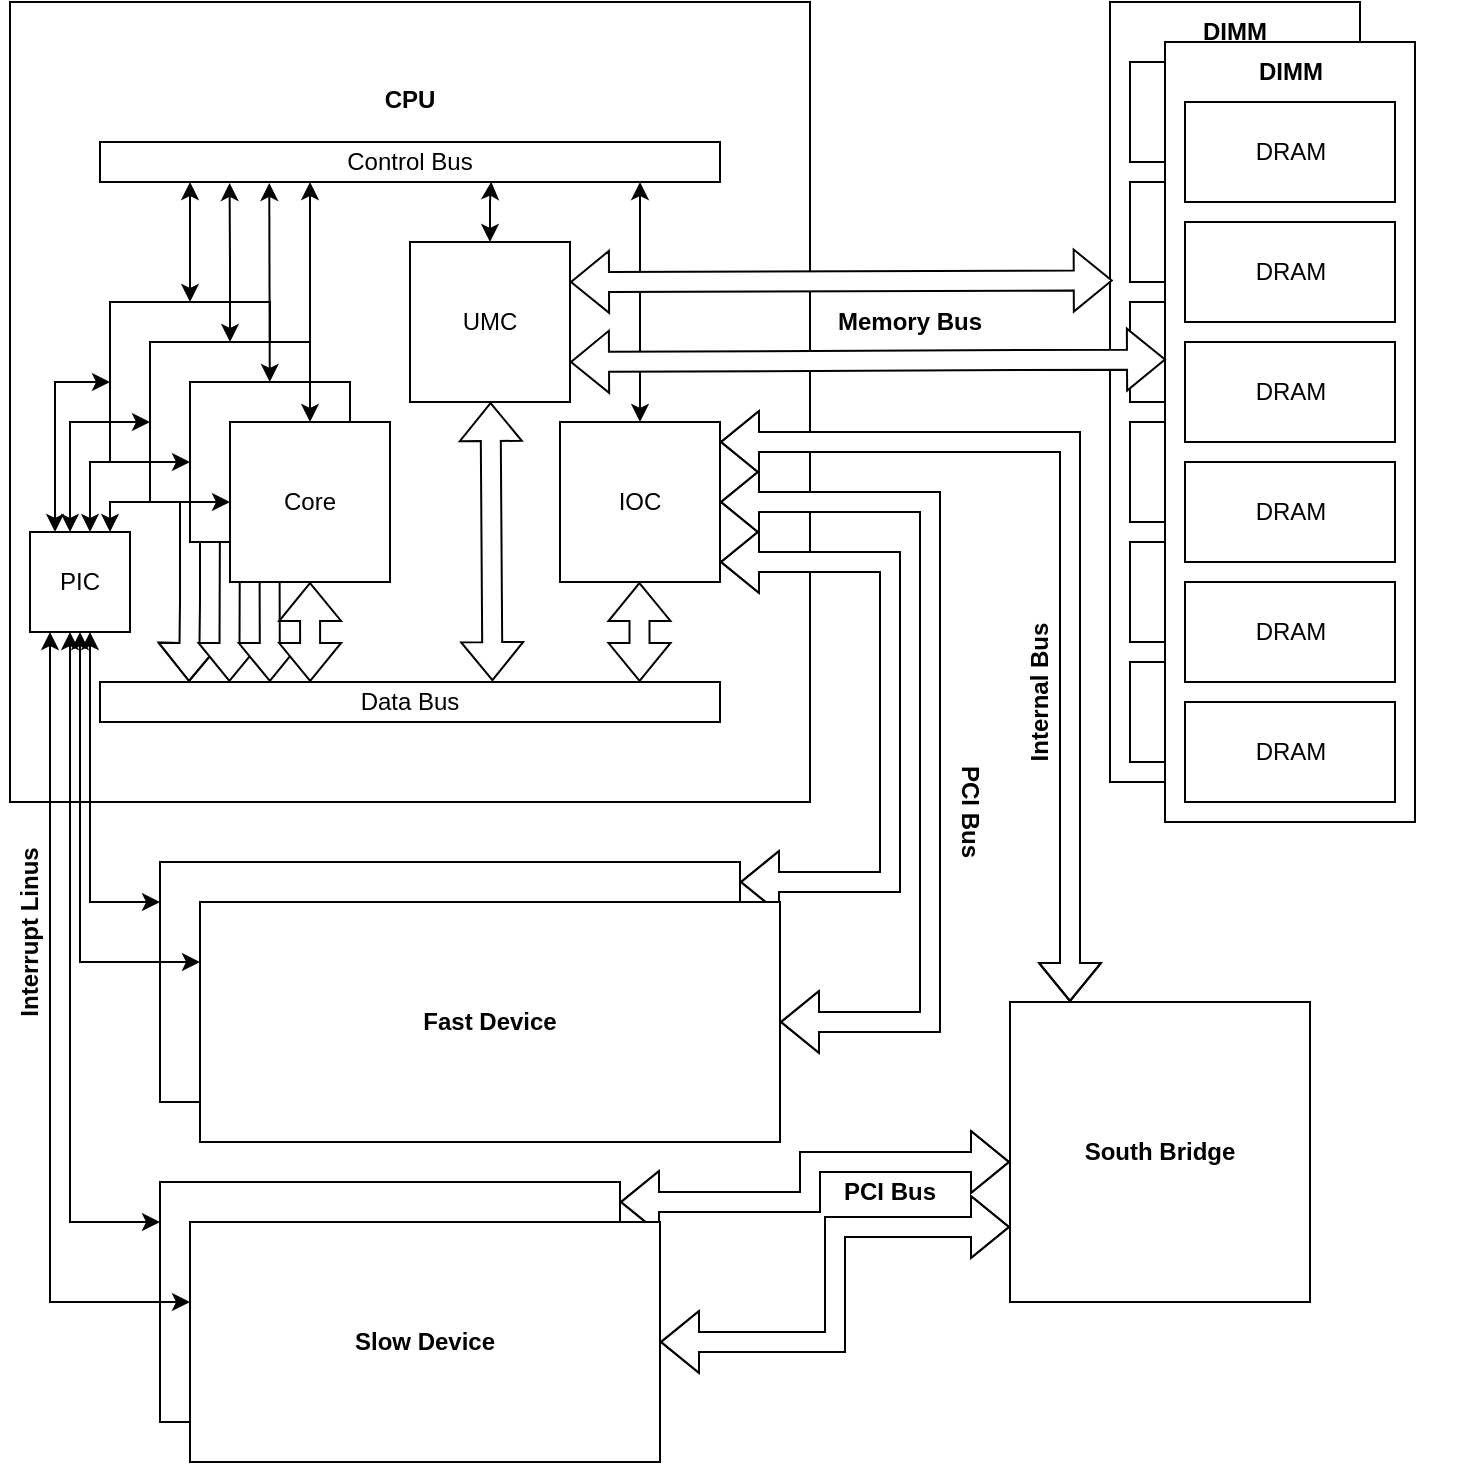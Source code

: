 <mxfile version="20.2.4" type="github">
  <diagram id="J__HdVsJIr5SyrQDiXUM" name="Page-1">
    <mxGraphModel dx="2449" dy="1304" grid="1" gridSize="10" guides="1" tooltips="1" connect="1" arrows="1" fold="1" page="1" pageScale="1" pageWidth="800" pageHeight="800" math="0" shadow="0">
      <root>
        <mxCell id="0" />
        <mxCell id="1" parent="0" />
        <mxCell id="qEeFTIqIXQlI-F8TJPD6-39" value="&lt;div&gt;&lt;b&gt;CPU&lt;/b&gt;&lt;/div&gt;&lt;div&gt;&lt;b&gt;&lt;br&gt;&lt;/b&gt;&lt;/div&gt;&lt;div&gt;&lt;b&gt;&lt;br&gt;&lt;/b&gt;&lt;/div&gt;&lt;div&gt;&lt;b&gt;&lt;br&gt;&lt;/b&gt;&lt;/div&gt;&lt;div&gt;&lt;b&gt;&lt;br&gt;&lt;/b&gt;&lt;/div&gt;&lt;div&gt;&lt;b&gt;&lt;br&gt;&lt;/b&gt;&lt;/div&gt;&lt;div&gt;&lt;b&gt;&lt;br&gt;&lt;/b&gt;&lt;/div&gt;&lt;div&gt;&lt;b&gt;&lt;br&gt;&lt;/b&gt;&lt;/div&gt;&lt;div&gt;&lt;b&gt;&lt;br&gt;&lt;/b&gt;&lt;/div&gt;&lt;div&gt;&lt;b&gt;&lt;br&gt;&lt;/b&gt;&lt;/div&gt;&lt;div&gt;&lt;b&gt;&lt;br&gt;&lt;/b&gt;&lt;/div&gt;&lt;div&gt;&lt;b&gt;&lt;br&gt;&lt;/b&gt;&lt;/div&gt;&lt;div&gt;&lt;b&gt;&lt;br&gt;&lt;/b&gt;&lt;/div&gt;&lt;div&gt;&lt;b&gt;&lt;br&gt;&lt;/b&gt;&lt;/div&gt;&lt;div&gt;&lt;b&gt;&lt;br&gt;&lt;/b&gt;&lt;/div&gt;&lt;div&gt;&lt;b&gt;&lt;br&gt;&lt;/b&gt;&lt;/div&gt;&lt;div&gt;&lt;b&gt;&lt;br&gt;&lt;/b&gt;&lt;/div&gt;&lt;div&gt;&lt;b&gt;&lt;br&gt;&lt;/b&gt;&lt;/div&gt;&lt;div&gt;&lt;b&gt;&lt;br&gt;&lt;/b&gt;&lt;/div&gt;&lt;div&gt;&lt;b&gt;&lt;br&gt;&lt;/b&gt;&lt;/div&gt;&lt;div&gt;&lt;b&gt;&lt;br&gt;&lt;/b&gt;&lt;/div&gt;&lt;div&gt;&lt;b&gt;&lt;br&gt;&lt;/b&gt;&lt;/div&gt;" style="whiteSpace=wrap;html=1;aspect=fixed;" vertex="1" parent="1">
          <mxGeometry x="59" y="40" width="400" height="400" as="geometry" />
        </mxCell>
        <mxCell id="qEeFTIqIXQlI-F8TJPD6-75" value="" style="shape=flexArrow;endArrow=classic;startArrow=classic;html=1;rounded=0;strokeWidth=1;entryX=0;entryY=0.5;entryDx=0;entryDy=0;exitX=0.726;exitY=1;exitDx=0;exitDy=0;exitPerimeter=0;fillColor=default;" edge="1" parent="1" target="qEeFTIqIXQlI-F8TJPD6-52">
          <mxGeometry width="100" height="100" relative="1" as="geometry">
            <mxPoint x="148.52" y="380" as="sourcePoint" />
            <mxPoint x="148.82" y="290" as="targetPoint" />
            <Array as="points">
              <mxPoint x="149" y="340" />
            </Array>
          </mxGeometry>
        </mxCell>
        <mxCell id="qEeFTIqIXQlI-F8TJPD6-70" value="" style="shape=flexArrow;endArrow=classic;startArrow=classic;html=1;rounded=0;strokeWidth=1;entryX=0;entryY=0.5;entryDx=0;entryDy=0;exitX=0.726;exitY=1;exitDx=0;exitDy=0;exitPerimeter=0;fillColor=default;" edge="1" parent="1" target="qEeFTIqIXQlI-F8TJPD6-50">
          <mxGeometry width="100" height="100" relative="1" as="geometry">
            <mxPoint x="168.7" y="380" as="sourcePoint" />
            <mxPoint x="168.52" y="310" as="targetPoint" />
          </mxGeometry>
        </mxCell>
        <mxCell id="qEeFTIqIXQlI-F8TJPD6-13" value="" style="group" vertex="1" connectable="0" parent="1">
          <mxGeometry x="579" y="50" width="212.5" height="450" as="geometry" />
        </mxCell>
        <mxCell id="qEeFTIqIXQlI-F8TJPD6-12" value="&lt;div&gt;&lt;b&gt;DIMM&lt;/b&gt;&lt;/div&gt;&lt;div&gt;&lt;b&gt;&lt;br&gt;&lt;/b&gt;&lt;/div&gt;&lt;div&gt;&lt;b&gt;&lt;br&gt;&lt;/b&gt;&lt;/div&gt;&lt;div&gt;&lt;b&gt;&lt;br&gt;&lt;/b&gt;&lt;/div&gt;&lt;div&gt;&lt;b&gt;&lt;br&gt;&lt;/b&gt;&lt;/div&gt;&lt;div&gt;&lt;b&gt;&lt;br&gt;&lt;/b&gt;&lt;/div&gt;&lt;div&gt;&lt;b&gt;&lt;br&gt;&lt;/b&gt;&lt;/div&gt;&lt;div&gt;&lt;b&gt;&lt;br&gt;&lt;/b&gt;&lt;/div&gt;&lt;div&gt;&lt;b&gt;&lt;br&gt;&lt;/b&gt;&lt;/div&gt;&lt;div&gt;&lt;b&gt;&lt;br&gt;&lt;/b&gt;&lt;/div&gt;&lt;div&gt;&lt;b&gt;&lt;br&gt;&lt;/b&gt;&lt;/div&gt;&lt;div&gt;&lt;b&gt;&lt;br&gt;&lt;/b&gt;&lt;/div&gt;&lt;div&gt;&lt;b&gt;&lt;br&gt;&lt;/b&gt;&lt;/div&gt;&lt;div&gt;&lt;b&gt;&lt;br&gt;&lt;/b&gt;&lt;/div&gt;&lt;div&gt;&lt;b&gt;&lt;br&gt;&lt;/b&gt;&lt;/div&gt;&lt;div&gt;&lt;b&gt;&lt;br&gt;&lt;/b&gt;&lt;/div&gt;&lt;div&gt;&lt;b&gt;&lt;br&gt;&lt;/b&gt;&lt;/div&gt;&lt;div&gt;&lt;b&gt;&lt;br&gt;&lt;/b&gt;&lt;/div&gt;&lt;div&gt;&lt;b&gt;&lt;br&gt;&lt;/b&gt;&lt;/div&gt;&lt;div&gt;&lt;b&gt;&lt;br&gt;&lt;/b&gt;&lt;/div&gt;&lt;div&gt;&lt;b&gt;&lt;br&gt;&lt;/b&gt;&lt;/div&gt;&lt;div&gt;&lt;b&gt;&lt;br&gt;&lt;/b&gt;&lt;/div&gt;&lt;div&gt;&lt;b&gt;&lt;br&gt;&lt;/b&gt;&lt;/div&gt;&lt;div&gt;&lt;b&gt;&lt;br&gt;&lt;/b&gt;&lt;/div&gt;&lt;div&gt;&lt;b&gt;&lt;br&gt;&lt;/b&gt;&lt;/div&gt;&lt;div&gt;&lt;b&gt;&lt;br&gt;&lt;/b&gt;&lt;/div&gt;" style="rounded=0;whiteSpace=wrap;html=1;" vertex="1" parent="qEeFTIqIXQlI-F8TJPD6-13">
          <mxGeometry x="30" y="-10" width="125" height="390" as="geometry" />
        </mxCell>
        <mxCell id="qEeFTIqIXQlI-F8TJPD6-6" value="DRAM" style="rounded=0;whiteSpace=wrap;html=1;" vertex="1" parent="qEeFTIqIXQlI-F8TJPD6-13">
          <mxGeometry x="40" y="20" width="105" height="50" as="geometry" />
        </mxCell>
        <mxCell id="qEeFTIqIXQlI-F8TJPD6-7" value="DRAM" style="rounded=0;whiteSpace=wrap;html=1;" vertex="1" parent="qEeFTIqIXQlI-F8TJPD6-13">
          <mxGeometry x="40" y="80" width="105" height="50" as="geometry" />
        </mxCell>
        <mxCell id="qEeFTIqIXQlI-F8TJPD6-8" value="DRAM" style="rounded=0;whiteSpace=wrap;html=1;" vertex="1" parent="qEeFTIqIXQlI-F8TJPD6-13">
          <mxGeometry x="40" y="140" width="105" height="50" as="geometry" />
        </mxCell>
        <mxCell id="qEeFTIqIXQlI-F8TJPD6-9" value="DRAM" style="rounded=0;whiteSpace=wrap;html=1;" vertex="1" parent="qEeFTIqIXQlI-F8TJPD6-13">
          <mxGeometry x="40" y="200" width="105" height="50" as="geometry" />
        </mxCell>
        <mxCell id="qEeFTIqIXQlI-F8TJPD6-10" value="DRAM" style="rounded=0;whiteSpace=wrap;html=1;" vertex="1" parent="qEeFTIqIXQlI-F8TJPD6-13">
          <mxGeometry x="40" y="260" width="105" height="50" as="geometry" />
        </mxCell>
        <mxCell id="qEeFTIqIXQlI-F8TJPD6-11" value="DRAM" style="rounded=0;whiteSpace=wrap;html=1;" vertex="1" parent="qEeFTIqIXQlI-F8TJPD6-13">
          <mxGeometry x="40" y="320" width="105" height="50" as="geometry" />
        </mxCell>
        <mxCell id="qEeFTIqIXQlI-F8TJPD6-15" value="" style="group" vertex="1" connectable="0" parent="qEeFTIqIXQlI-F8TJPD6-13">
          <mxGeometry x="57.5" y="10" width="155" height="420" as="geometry" />
        </mxCell>
        <mxCell id="qEeFTIqIXQlI-F8TJPD6-16" value="&lt;div&gt;&lt;b&gt;DIMM&lt;/b&gt;&lt;/div&gt;&lt;div&gt;&lt;b&gt;&lt;br&gt;&lt;/b&gt;&lt;/div&gt;&lt;div&gt;&lt;b&gt;&lt;br&gt;&lt;/b&gt;&lt;/div&gt;&lt;div&gt;&lt;b&gt;&lt;br&gt;&lt;/b&gt;&lt;/div&gt;&lt;div&gt;&lt;b&gt;&lt;br&gt;&lt;/b&gt;&lt;/div&gt;&lt;div&gt;&lt;b&gt;&lt;br&gt;&lt;/b&gt;&lt;/div&gt;&lt;div&gt;&lt;b&gt;&lt;br&gt;&lt;/b&gt;&lt;/div&gt;&lt;div&gt;&lt;b&gt;&lt;br&gt;&lt;/b&gt;&lt;/div&gt;&lt;div&gt;&lt;b&gt;&lt;br&gt;&lt;/b&gt;&lt;/div&gt;&lt;div&gt;&lt;b&gt;&lt;br&gt;&lt;/b&gt;&lt;/div&gt;&lt;div&gt;&lt;b&gt;&lt;br&gt;&lt;/b&gt;&lt;/div&gt;&lt;div&gt;&lt;b&gt;&lt;br&gt;&lt;/b&gt;&lt;/div&gt;&lt;div&gt;&lt;b&gt;&lt;br&gt;&lt;/b&gt;&lt;/div&gt;&lt;div&gt;&lt;b&gt;&lt;br&gt;&lt;/b&gt;&lt;/div&gt;&lt;div&gt;&lt;b&gt;&lt;br&gt;&lt;/b&gt;&lt;/div&gt;&lt;div&gt;&lt;b&gt;&lt;br&gt;&lt;/b&gt;&lt;/div&gt;&lt;div&gt;&lt;b&gt;&lt;br&gt;&lt;/b&gt;&lt;/div&gt;&lt;div&gt;&lt;b&gt;&lt;br&gt;&lt;/b&gt;&lt;/div&gt;&lt;div&gt;&lt;b&gt;&lt;br&gt;&lt;/b&gt;&lt;/div&gt;&lt;div&gt;&lt;b&gt;&lt;br&gt;&lt;/b&gt;&lt;/div&gt;&lt;div&gt;&lt;b&gt;&lt;br&gt;&lt;/b&gt;&lt;/div&gt;&lt;div&gt;&lt;b&gt;&lt;br&gt;&lt;/b&gt;&lt;/div&gt;&lt;div&gt;&lt;b&gt;&lt;br&gt;&lt;/b&gt;&lt;/div&gt;&lt;div&gt;&lt;b&gt;&lt;br&gt;&lt;/b&gt;&lt;/div&gt;&lt;div&gt;&lt;b&gt;&lt;br&gt;&lt;/b&gt;&lt;/div&gt;&lt;div&gt;&lt;b&gt;&lt;br&gt;&lt;/b&gt;&lt;/div&gt;" style="rounded=0;whiteSpace=wrap;html=1;" vertex="1" parent="qEeFTIqIXQlI-F8TJPD6-15">
          <mxGeometry width="125" height="390" as="geometry" />
        </mxCell>
        <mxCell id="qEeFTIqIXQlI-F8TJPD6-17" value="DRAM" style="rounded=0;whiteSpace=wrap;html=1;" vertex="1" parent="qEeFTIqIXQlI-F8TJPD6-15">
          <mxGeometry x="10" y="30" width="105" height="50" as="geometry" />
        </mxCell>
        <mxCell id="qEeFTIqIXQlI-F8TJPD6-18" value="DRAM" style="rounded=0;whiteSpace=wrap;html=1;" vertex="1" parent="qEeFTIqIXQlI-F8TJPD6-15">
          <mxGeometry x="10" y="90" width="105" height="50" as="geometry" />
        </mxCell>
        <mxCell id="qEeFTIqIXQlI-F8TJPD6-19" value="DRAM" style="rounded=0;whiteSpace=wrap;html=1;" vertex="1" parent="qEeFTIqIXQlI-F8TJPD6-15">
          <mxGeometry x="10" y="150" width="105" height="50" as="geometry" />
        </mxCell>
        <mxCell id="qEeFTIqIXQlI-F8TJPD6-20" value="DRAM" style="rounded=0;whiteSpace=wrap;html=1;" vertex="1" parent="qEeFTIqIXQlI-F8TJPD6-15">
          <mxGeometry x="10" y="210" width="105" height="50" as="geometry" />
        </mxCell>
        <mxCell id="qEeFTIqIXQlI-F8TJPD6-21" value="DRAM" style="rounded=0;whiteSpace=wrap;html=1;" vertex="1" parent="qEeFTIqIXQlI-F8TJPD6-15">
          <mxGeometry x="10" y="270" width="105" height="50" as="geometry" />
        </mxCell>
        <mxCell id="qEeFTIqIXQlI-F8TJPD6-22" value="DRAM" style="rounded=0;whiteSpace=wrap;html=1;" vertex="1" parent="qEeFTIqIXQlI-F8TJPD6-15">
          <mxGeometry x="10" y="330" width="105" height="50" as="geometry" />
        </mxCell>
        <mxCell id="qEeFTIqIXQlI-F8TJPD6-47" value="Control Bus" style="rounded=0;whiteSpace=wrap;html=1;direction=west;" vertex="1" parent="1">
          <mxGeometry x="104" y="110" width="310" height="20" as="geometry" />
        </mxCell>
        <mxCell id="qEeFTIqIXQlI-F8TJPD6-63" style="edgeStyle=orthogonalEdgeStyle;rounded=0;orthogonalLoop=1;jettySize=auto;html=1;startArrow=classic;startFill=1;endArrow=classic;endFill=1;" edge="1" parent="1" source="qEeFTIqIXQlI-F8TJPD6-49">
          <mxGeometry relative="1" as="geometry">
            <mxPoint x="149" y="130" as="targetPoint" />
          </mxGeometry>
        </mxCell>
        <mxCell id="qEeFTIqIXQlI-F8TJPD6-49" value="Core" style="whiteSpace=wrap;html=1;aspect=fixed;" vertex="1" parent="1">
          <mxGeometry x="109" y="190" width="80" height="80" as="geometry" />
        </mxCell>
        <mxCell id="qEeFTIqIXQlI-F8TJPD6-64" style="edgeStyle=orthogonalEdgeStyle;rounded=0;orthogonalLoop=1;jettySize=auto;html=1;entryX=0.791;entryY=-0.024;entryDx=0;entryDy=0;entryPerimeter=0;startArrow=classic;startFill=1;endArrow=classic;endFill=1;" edge="1" parent="1" source="qEeFTIqIXQlI-F8TJPD6-51" target="qEeFTIqIXQlI-F8TJPD6-47">
          <mxGeometry relative="1" as="geometry" />
        </mxCell>
        <mxCell id="qEeFTIqIXQlI-F8TJPD6-51" value="Core" style="whiteSpace=wrap;html=1;aspect=fixed;" vertex="1" parent="1">
          <mxGeometry x="129" y="210" width="80" height="80" as="geometry" />
        </mxCell>
        <mxCell id="qEeFTIqIXQlI-F8TJPD6-60" style="edgeStyle=orthogonalEdgeStyle;rounded=0;orthogonalLoop=1;jettySize=auto;html=1;startArrow=classic;startFill=1;endArrow=classic;endFill=1;entryX=0.369;entryY=0.007;entryDx=0;entryDy=0;entryPerimeter=0;" edge="1" parent="1" source="qEeFTIqIXQlI-F8TJPD6-53" target="qEeFTIqIXQlI-F8TJPD6-47">
          <mxGeometry relative="1" as="geometry">
            <mxPoint x="308" y="130" as="targetPoint" />
          </mxGeometry>
        </mxCell>
        <mxCell id="qEeFTIqIXQlI-F8TJPD6-53" value="UMC" style="whiteSpace=wrap;html=1;aspect=fixed;" vertex="1" parent="1">
          <mxGeometry x="259" y="160" width="80" height="80" as="geometry" />
        </mxCell>
        <mxCell id="qEeFTIqIXQlI-F8TJPD6-52" value="Core" style="whiteSpace=wrap;html=1;aspect=fixed;" vertex="1" parent="1">
          <mxGeometry x="149" y="230" width="80" height="80" as="geometry" />
        </mxCell>
        <mxCell id="qEeFTIqIXQlI-F8TJPD6-57" style="edgeStyle=orthogonalEdgeStyle;rounded=0;orthogonalLoop=1;jettySize=auto;html=1;endArrow=classic;endFill=1;startArrow=classic;startFill=1;" edge="1" parent="1" source="qEeFTIqIXQlI-F8TJPD6-54">
          <mxGeometry relative="1" as="geometry">
            <mxPoint x="374" y="130" as="targetPoint" />
            <Array as="points">
              <mxPoint x="374" y="130" />
            </Array>
          </mxGeometry>
        </mxCell>
        <mxCell id="qEeFTIqIXQlI-F8TJPD6-92" style="edgeStyle=orthogonalEdgeStyle;shape=flexArrow;rounded=0;orthogonalLoop=1;jettySize=auto;html=1;startArrow=classic;startFill=1;endArrow=classic;endFill=1;strokeWidth=1;fillColor=default;" edge="1" parent="1" source="qEeFTIqIXQlI-F8TJPD6-54" target="qEeFTIqIXQlI-F8TJPD6-83">
          <mxGeometry relative="1" as="geometry">
            <Array as="points">
              <mxPoint x="499" y="320" />
              <mxPoint x="499" y="480" />
            </Array>
          </mxGeometry>
        </mxCell>
        <mxCell id="qEeFTIqIXQlI-F8TJPD6-93" style="edgeStyle=orthogonalEdgeStyle;shape=flexArrow;rounded=0;orthogonalLoop=1;jettySize=auto;html=1;startArrow=classic;startFill=1;endArrow=classic;endFill=1;strokeWidth=1;fillColor=default;" edge="1" parent="1" source="qEeFTIqIXQlI-F8TJPD6-54" target="qEeFTIqIXQlI-F8TJPD6-85">
          <mxGeometry relative="1" as="geometry">
            <mxPoint x="639" y="500" as="targetPoint" />
            <Array as="points">
              <mxPoint x="589" y="260" />
            </Array>
          </mxGeometry>
        </mxCell>
        <mxCell id="qEeFTIqIXQlI-F8TJPD6-95" style="edgeStyle=orthogonalEdgeStyle;shape=flexArrow;rounded=0;orthogonalLoop=1;jettySize=auto;html=1;entryX=1;entryY=0.5;entryDx=0;entryDy=0;startArrow=classic;startFill=1;endArrow=classic;endFill=1;strokeWidth=1;fillColor=default;" edge="1" parent="1" source="qEeFTIqIXQlI-F8TJPD6-54" target="qEeFTIqIXQlI-F8TJPD6-87">
          <mxGeometry relative="1" as="geometry">
            <Array as="points">
              <mxPoint x="519" y="290" />
              <mxPoint x="519" y="550" />
            </Array>
          </mxGeometry>
        </mxCell>
        <mxCell id="qEeFTIqIXQlI-F8TJPD6-54" value="IOC" style="whiteSpace=wrap;html=1;aspect=fixed;" vertex="1" parent="1">
          <mxGeometry x="334" y="250" width="80" height="80" as="geometry" />
        </mxCell>
        <mxCell id="qEeFTIqIXQlI-F8TJPD6-55" value="Data Bus" style="rounded=0;whiteSpace=wrap;html=1;direction=west;" vertex="1" parent="1">
          <mxGeometry x="104" y="380" width="310" height="20" as="geometry" />
        </mxCell>
        <mxCell id="qEeFTIqIXQlI-F8TJPD6-65" value="" style="endArrow=classic;startArrow=classic;html=1;rounded=0;entryX=0.727;entryY=-0.024;entryDx=0;entryDy=0;entryPerimeter=0;" edge="1" parent="1" source="qEeFTIqIXQlI-F8TJPD6-52" target="qEeFTIqIXQlI-F8TJPD6-47">
          <mxGeometry width="50" height="50" relative="1" as="geometry">
            <mxPoint x="229" y="300" as="sourcePoint" />
            <mxPoint x="279" y="250" as="targetPoint" />
          </mxGeometry>
        </mxCell>
        <mxCell id="qEeFTIqIXQlI-F8TJPD6-66" value="" style="endArrow=classic;startArrow=classic;html=1;rounded=0;entryX=0.727;entryY=-0.024;entryDx=0;entryDy=0;entryPerimeter=0;exitX=0.5;exitY=0;exitDx=0;exitDy=0;" edge="1" parent="1" source="qEeFTIqIXQlI-F8TJPD6-50">
          <mxGeometry width="50" height="50" relative="1" as="geometry">
            <mxPoint x="209.264" y="229.52" as="sourcePoint" />
            <mxPoint x="209" y="130.0" as="targetPoint" />
          </mxGeometry>
        </mxCell>
        <mxCell id="qEeFTIqIXQlI-F8TJPD6-69" value="" style="shape=flexArrow;endArrow=classic;startArrow=classic;html=1;rounded=0;strokeWidth=1;entryX=0.5;entryY=1;entryDx=0;entryDy=0;exitX=0.726;exitY=1;exitDx=0;exitDy=0;exitPerimeter=0;fillColor=default;" edge="1" parent="1" source="qEeFTIqIXQlI-F8TJPD6-55">
          <mxGeometry width="100" height="100" relative="1" as="geometry">
            <mxPoint x="188.85" y="360" as="sourcePoint" />
            <mxPoint x="188.76" y="310" as="targetPoint" />
          </mxGeometry>
        </mxCell>
        <mxCell id="qEeFTIqIXQlI-F8TJPD6-68" value="" style="shape=flexArrow;endArrow=classic;startArrow=classic;html=1;rounded=0;strokeWidth=1;entryX=0.5;entryY=1;entryDx=0;entryDy=0;exitX=0.661;exitY=1;exitDx=0;exitDy=0;exitPerimeter=0;fillColor=default;" edge="1" parent="1" source="qEeFTIqIXQlI-F8TJPD6-55" target="qEeFTIqIXQlI-F8TJPD6-50">
          <mxGeometry width="100" height="100" relative="1" as="geometry">
            <mxPoint x="209" y="360" as="sourcePoint" />
            <mxPoint x="309" y="260" as="targetPoint" />
          </mxGeometry>
        </mxCell>
        <mxCell id="qEeFTIqIXQlI-F8TJPD6-50" value="Core" style="whiteSpace=wrap;html=1;aspect=fixed;" vertex="1" parent="1">
          <mxGeometry x="169" y="250" width="80" height="80" as="geometry" />
        </mxCell>
        <mxCell id="qEeFTIqIXQlI-F8TJPD6-74" value="" style="shape=flexArrow;endArrow=classic;startArrow=classic;html=1;rounded=0;strokeWidth=1;exitX=0.367;exitY=1.021;exitDx=0;exitDy=0;exitPerimeter=0;fillColor=default;" edge="1" parent="1" source="qEeFTIqIXQlI-F8TJPD6-55" target="qEeFTIqIXQlI-F8TJPD6-53">
          <mxGeometry width="100" height="100" relative="1" as="geometry">
            <mxPoint x="318.85" y="380" as="sourcePoint" />
            <mxPoint x="318.76" y="330" as="targetPoint" />
          </mxGeometry>
        </mxCell>
        <mxCell id="qEeFTIqIXQlI-F8TJPD6-76" value="" style="shape=flexArrow;endArrow=classic;startArrow=classic;html=1;rounded=0;strokeWidth=1;entryX=0.5;entryY=1;entryDx=0;entryDy=0;exitX=0.661;exitY=1;exitDx=0;exitDy=0;exitPerimeter=0;fillColor=default;" edge="1" parent="1">
          <mxGeometry width="100" height="100" relative="1" as="geometry">
            <mxPoint x="373.8" y="380" as="sourcePoint" />
            <mxPoint x="373.71" y="330" as="targetPoint" />
          </mxGeometry>
        </mxCell>
        <mxCell id="qEeFTIqIXQlI-F8TJPD6-77" value="" style="shape=flexArrow;endArrow=classic;startArrow=classic;html=1;rounded=0;strokeWidth=1;exitX=0.011;exitY=0.357;exitDx=0;exitDy=0;exitPerimeter=0;fillColor=default;entryX=1;entryY=0.25;entryDx=0;entryDy=0;" edge="1" parent="1" source="qEeFTIqIXQlI-F8TJPD6-12" target="qEeFTIqIXQlI-F8TJPD6-53">
          <mxGeometry width="100" height="100" relative="1" as="geometry">
            <mxPoint x="310.23" y="389.58" as="sourcePoint" />
            <mxPoint x="339" y="190" as="targetPoint" />
          </mxGeometry>
        </mxCell>
        <mxCell id="qEeFTIqIXQlI-F8TJPD6-80" value="&lt;b&gt;Memory Bus&lt;/b&gt;" style="text;html=1;strokeColor=none;fillColor=none;align=center;verticalAlign=middle;whiteSpace=wrap;rounded=0;" vertex="1" parent="1">
          <mxGeometry x="469" y="185" width="80" height="30" as="geometry" />
        </mxCell>
        <mxCell id="qEeFTIqIXQlI-F8TJPD6-82" style="edgeStyle=orthogonalEdgeStyle;rounded=0;orthogonalLoop=1;jettySize=auto;html=1;startArrow=classic;startFill=1;endArrow=classic;endFill=1;strokeWidth=1;fillColor=default;entryX=0;entryY=0.167;entryDx=0;entryDy=0;entryPerimeter=0;" edge="1" parent="1" source="qEeFTIqIXQlI-F8TJPD6-81" target="qEeFTIqIXQlI-F8TJPD6-83">
          <mxGeometry relative="1" as="geometry">
            <mxPoint x="94" y="490" as="targetPoint" />
            <Array as="points">
              <mxPoint x="99" y="490" />
            </Array>
          </mxGeometry>
        </mxCell>
        <mxCell id="qEeFTIqIXQlI-F8TJPD6-102" style="edgeStyle=orthogonalEdgeStyle;rounded=0;orthogonalLoop=1;jettySize=auto;html=1;entryX=0;entryY=0.5;entryDx=0;entryDy=0;startArrow=classic;startFill=1;endArrow=classic;endFill=1;strokeWidth=1;fillColor=default;exitX=0.25;exitY=0;exitDx=0;exitDy=0;" edge="1" parent="1" source="qEeFTIqIXQlI-F8TJPD6-81" target="qEeFTIqIXQlI-F8TJPD6-49">
          <mxGeometry relative="1" as="geometry" />
        </mxCell>
        <mxCell id="qEeFTIqIXQlI-F8TJPD6-103" style="edgeStyle=orthogonalEdgeStyle;rounded=0;orthogonalLoop=1;jettySize=auto;html=1;entryX=0;entryY=0.5;entryDx=0;entryDy=0;startArrow=classic;startFill=1;endArrow=classic;endFill=1;strokeWidth=1;fillColor=default;" edge="1" parent="1" source="qEeFTIqIXQlI-F8TJPD6-81" target="qEeFTIqIXQlI-F8TJPD6-51">
          <mxGeometry relative="1" as="geometry">
            <Array as="points">
              <mxPoint x="89" y="250" />
            </Array>
          </mxGeometry>
        </mxCell>
        <mxCell id="qEeFTIqIXQlI-F8TJPD6-104" style="edgeStyle=orthogonalEdgeStyle;rounded=0;orthogonalLoop=1;jettySize=auto;html=1;entryX=0;entryY=0.5;entryDx=0;entryDy=0;startArrow=classic;startFill=1;endArrow=classic;endFill=1;strokeWidth=1;fillColor=default;" edge="1" parent="1" source="qEeFTIqIXQlI-F8TJPD6-81" target="qEeFTIqIXQlI-F8TJPD6-52">
          <mxGeometry relative="1" as="geometry">
            <Array as="points">
              <mxPoint x="99" y="270" />
            </Array>
          </mxGeometry>
        </mxCell>
        <mxCell id="qEeFTIqIXQlI-F8TJPD6-105" style="edgeStyle=orthogonalEdgeStyle;rounded=0;orthogonalLoop=1;jettySize=auto;html=1;entryX=0;entryY=0.5;entryDx=0;entryDy=0;startArrow=classic;startFill=1;endArrow=classic;endFill=1;strokeWidth=1;fillColor=default;" edge="1" parent="1" source="qEeFTIqIXQlI-F8TJPD6-81" target="qEeFTIqIXQlI-F8TJPD6-50">
          <mxGeometry relative="1" as="geometry">
            <Array as="points">
              <mxPoint x="109" y="290" />
            </Array>
          </mxGeometry>
        </mxCell>
        <mxCell id="qEeFTIqIXQlI-F8TJPD6-107" style="edgeStyle=orthogonalEdgeStyle;rounded=0;orthogonalLoop=1;jettySize=auto;html=1;startArrow=classic;startFill=1;endArrow=classic;endFill=1;strokeWidth=1;fillColor=default;" edge="1" parent="1" source="qEeFTIqIXQlI-F8TJPD6-81" target="qEeFTIqIXQlI-F8TJPD6-86">
          <mxGeometry relative="1" as="geometry">
            <Array as="points">
              <mxPoint x="89" y="650" />
            </Array>
          </mxGeometry>
        </mxCell>
        <mxCell id="qEeFTIqIXQlI-F8TJPD6-81" value="PIC" style="whiteSpace=wrap;html=1;aspect=fixed;" vertex="1" parent="1">
          <mxGeometry x="69" y="305" width="50" height="50" as="geometry" />
        </mxCell>
        <mxCell id="qEeFTIqIXQlI-F8TJPD6-83" value="&lt;b&gt;Fast Device&lt;/b&gt;" style="rounded=0;whiteSpace=wrap;html=1;" vertex="1" parent="1">
          <mxGeometry x="134" y="470" width="290" height="120" as="geometry" />
        </mxCell>
        <mxCell id="qEeFTIqIXQlI-F8TJPD6-110" style="edgeStyle=orthogonalEdgeStyle;shape=flexArrow;rounded=0;orthogonalLoop=1;jettySize=auto;html=1;startArrow=classic;startFill=1;endArrow=classic;endFill=1;strokeWidth=1;fillColor=default;" edge="1" parent="1" source="qEeFTIqIXQlI-F8TJPD6-85" target="qEeFTIqIXQlI-F8TJPD6-86">
          <mxGeometry relative="1" as="geometry">
            <Array as="points">
              <mxPoint x="459" y="620" />
              <mxPoint x="459" y="640" />
            </Array>
          </mxGeometry>
        </mxCell>
        <mxCell id="qEeFTIqIXQlI-F8TJPD6-85" value="&lt;div&gt;&lt;b&gt;South Bridge&lt;/b&gt;&lt;br&gt;&lt;/div&gt;" style="whiteSpace=wrap;html=1;aspect=fixed;" vertex="1" parent="1">
          <mxGeometry x="559" y="540" width="150" height="150" as="geometry" />
        </mxCell>
        <mxCell id="qEeFTIqIXQlI-F8TJPD6-86" value="&lt;b&gt;Slow Device&lt;/b&gt;" style="rounded=0;whiteSpace=wrap;html=1;" vertex="1" parent="1">
          <mxGeometry x="134" y="630" width="230" height="120" as="geometry" />
        </mxCell>
        <mxCell id="qEeFTIqIXQlI-F8TJPD6-87" value="&lt;b&gt;Fast Device&lt;/b&gt;" style="rounded=0;whiteSpace=wrap;html=1;" vertex="1" parent="1">
          <mxGeometry x="154" y="490" width="290" height="120" as="geometry" />
        </mxCell>
        <mxCell id="qEeFTIqIXQlI-F8TJPD6-109" style="edgeStyle=orthogonalEdgeStyle;rounded=0;orthogonalLoop=1;jettySize=auto;html=1;entryX=0;entryY=0.75;entryDx=0;entryDy=0;startArrow=classic;startFill=1;endArrow=classic;endFill=1;strokeWidth=1;fillColor=default;shape=flexArrow;" edge="1" parent="1" source="qEeFTIqIXQlI-F8TJPD6-88" target="qEeFTIqIXQlI-F8TJPD6-85">
          <mxGeometry relative="1" as="geometry" />
        </mxCell>
        <mxCell id="qEeFTIqIXQlI-F8TJPD6-88" value="&lt;b&gt;Slow Device&lt;/b&gt;" style="rounded=0;whiteSpace=wrap;html=1;" vertex="1" parent="1">
          <mxGeometry x="149" y="650" width="235" height="120" as="geometry" />
        </mxCell>
        <mxCell id="qEeFTIqIXQlI-F8TJPD6-106" style="edgeStyle=orthogonalEdgeStyle;rounded=0;orthogonalLoop=1;jettySize=auto;html=1;startArrow=classic;startFill=1;endArrow=classic;endFill=1;strokeWidth=1;fillColor=default;" edge="1" parent="1" source="qEeFTIqIXQlI-F8TJPD6-81" target="qEeFTIqIXQlI-F8TJPD6-87">
          <mxGeometry relative="1" as="geometry">
            <Array as="points">
              <mxPoint x="94" y="520" />
            </Array>
          </mxGeometry>
        </mxCell>
        <mxCell id="qEeFTIqIXQlI-F8TJPD6-108" style="edgeStyle=orthogonalEdgeStyle;rounded=0;orthogonalLoop=1;jettySize=auto;html=1;startArrow=classic;startFill=1;endArrow=classic;endFill=1;strokeWidth=1;fillColor=default;" edge="1" parent="1" source="qEeFTIqIXQlI-F8TJPD6-81" target="qEeFTIqIXQlI-F8TJPD6-88">
          <mxGeometry relative="1" as="geometry">
            <mxPoint x="149" y="770" as="targetPoint" />
            <Array as="points">
              <mxPoint x="79" y="690" />
            </Array>
          </mxGeometry>
        </mxCell>
        <mxCell id="qEeFTIqIXQlI-F8TJPD6-111" value="&lt;b&gt;Interrupt Linus&lt;/b&gt;" style="text;html=1;strokeColor=none;fillColor=none;align=center;verticalAlign=middle;whiteSpace=wrap;rounded=0;rotation=-90;" vertex="1" parent="1">
          <mxGeometry x="9" y="490" width="120" height="30" as="geometry" />
        </mxCell>
        <mxCell id="qEeFTIqIXQlI-F8TJPD6-113" value="&lt;b&gt;PCI Bus&lt;/b&gt;" style="text;html=1;strokeColor=none;fillColor=none;align=center;verticalAlign=middle;whiteSpace=wrap;rounded=0;" vertex="1" parent="1">
          <mxGeometry x="469" y="620" width="60" height="30" as="geometry" />
        </mxCell>
        <mxCell id="qEeFTIqIXQlI-F8TJPD6-114" value="&lt;b&gt;PCI Bus&lt;/b&gt;" style="text;html=1;strokeColor=none;fillColor=none;align=center;verticalAlign=middle;whiteSpace=wrap;rounded=0;rotation=90;" vertex="1" parent="1">
          <mxGeometry x="509" y="430" width="60" height="30" as="geometry" />
        </mxCell>
        <mxCell id="qEeFTIqIXQlI-F8TJPD6-112" value="&lt;b&gt;Internal Bus&lt;/b&gt;" style="text;html=1;strokeColor=none;fillColor=none;align=center;verticalAlign=middle;whiteSpace=wrap;rounded=0;rotation=-90;" vertex="1" parent="1">
          <mxGeometry x="519" y="370" width="110" height="30" as="geometry" />
        </mxCell>
        <mxCell id="qEeFTIqIXQlI-F8TJPD6-116" value="" style="shape=flexArrow;endArrow=classic;startArrow=classic;html=1;rounded=0;strokeWidth=1;exitX=0.004;exitY=0.407;exitDx=0;exitDy=0;exitPerimeter=0;fillColor=default;entryX=1;entryY=0.75;entryDx=0;entryDy=0;" edge="1" parent="1" source="qEeFTIqIXQlI-F8TJPD6-16" target="qEeFTIqIXQlI-F8TJPD6-53">
          <mxGeometry width="100" height="100" relative="1" as="geometry">
            <mxPoint x="619" y="198.98" as="sourcePoint" />
            <mxPoint x="349" y="200" as="targetPoint" />
          </mxGeometry>
        </mxCell>
      </root>
    </mxGraphModel>
  </diagram>
</mxfile>
